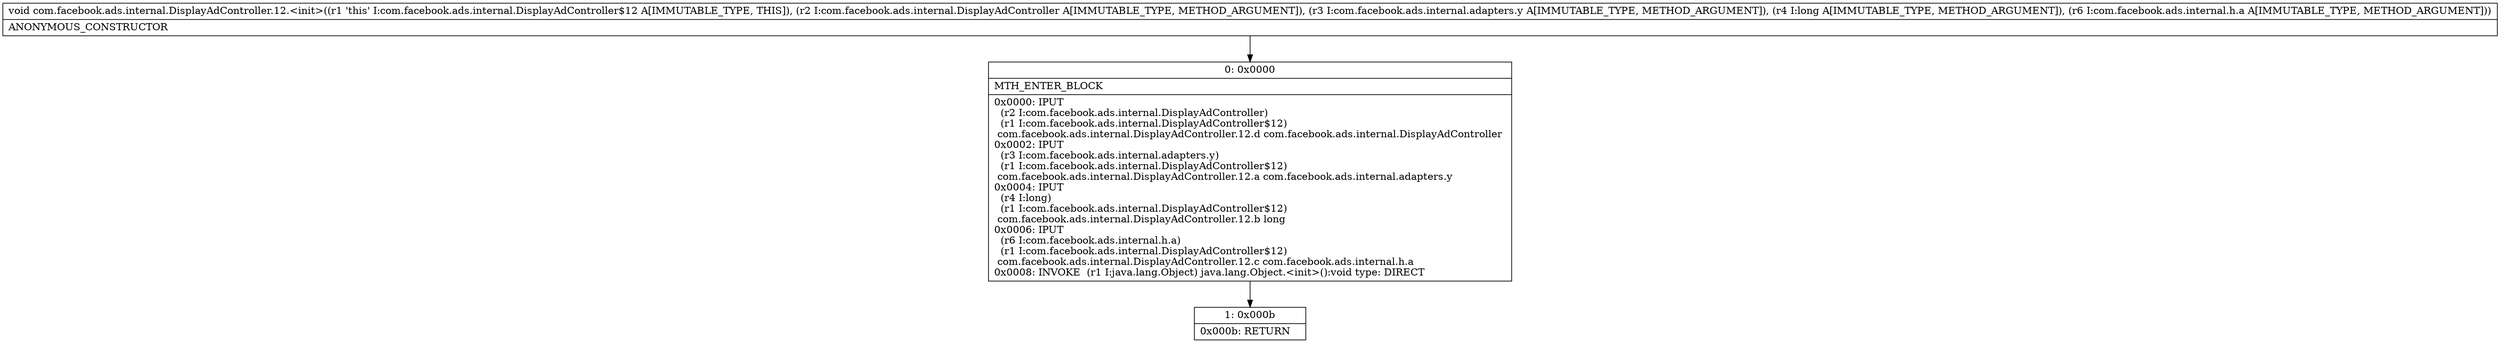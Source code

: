 digraph "CFG forcom.facebook.ads.internal.DisplayAdController.12.\<init\>(Lcom\/facebook\/ads\/internal\/DisplayAdController;Lcom\/facebook\/ads\/internal\/adapters\/y;JLcom\/facebook\/ads\/internal\/h\/a;)V" {
Node_0 [shape=record,label="{0\:\ 0x0000|MTH_ENTER_BLOCK\l|0x0000: IPUT  \l  (r2 I:com.facebook.ads.internal.DisplayAdController)\l  (r1 I:com.facebook.ads.internal.DisplayAdController$12)\l com.facebook.ads.internal.DisplayAdController.12.d com.facebook.ads.internal.DisplayAdController \l0x0002: IPUT  \l  (r3 I:com.facebook.ads.internal.adapters.y)\l  (r1 I:com.facebook.ads.internal.DisplayAdController$12)\l com.facebook.ads.internal.DisplayAdController.12.a com.facebook.ads.internal.adapters.y \l0x0004: IPUT  \l  (r4 I:long)\l  (r1 I:com.facebook.ads.internal.DisplayAdController$12)\l com.facebook.ads.internal.DisplayAdController.12.b long \l0x0006: IPUT  \l  (r6 I:com.facebook.ads.internal.h.a)\l  (r1 I:com.facebook.ads.internal.DisplayAdController$12)\l com.facebook.ads.internal.DisplayAdController.12.c com.facebook.ads.internal.h.a \l0x0008: INVOKE  (r1 I:java.lang.Object) java.lang.Object.\<init\>():void type: DIRECT \l}"];
Node_1 [shape=record,label="{1\:\ 0x000b|0x000b: RETURN   \l}"];
MethodNode[shape=record,label="{void com.facebook.ads.internal.DisplayAdController.12.\<init\>((r1 'this' I:com.facebook.ads.internal.DisplayAdController$12 A[IMMUTABLE_TYPE, THIS]), (r2 I:com.facebook.ads.internal.DisplayAdController A[IMMUTABLE_TYPE, METHOD_ARGUMENT]), (r3 I:com.facebook.ads.internal.adapters.y A[IMMUTABLE_TYPE, METHOD_ARGUMENT]), (r4 I:long A[IMMUTABLE_TYPE, METHOD_ARGUMENT]), (r6 I:com.facebook.ads.internal.h.a A[IMMUTABLE_TYPE, METHOD_ARGUMENT]))  | ANONYMOUS_CONSTRUCTOR\l}"];
MethodNode -> Node_0;
Node_0 -> Node_1;
}

